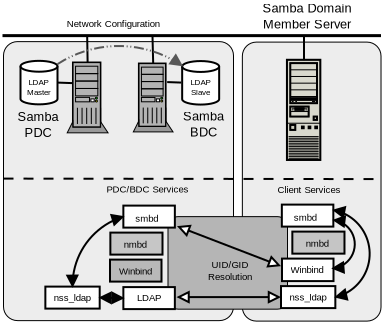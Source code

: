 <?xml version="1.0" encoding="UTF-8"?>
<dia:diagram xmlns:dia="http://www.lysator.liu.se/~alla/dia/">
  <dia:layer name="Background" visible="true">
    <dia:object type="Standard - Box" version="0" id="O0">
      <dia:attribute name="obj_pos">
        <dia:point val="2.075,2.125"/>
      </dia:attribute>
      <dia:attribute name="obj_bb">
        <dia:rectangle val="2.07,2.12;13.58,16.08"/>
      </dia:attribute>
      <dia:attribute name="elem_corner">
        <dia:point val="2.075,2.125"/>
      </dia:attribute>
      <dia:attribute name="elem_width">
        <dia:real val="11.5"/>
      </dia:attribute>
      <dia:attribute name="elem_height">
        <dia:real val="13.95"/>
      </dia:attribute>
      <dia:attribute name="border_width">
        <dia:real val="0.01"/>
      </dia:attribute>
      <dia:attribute name="inner_color">
        <dia:color val="#ededed"/>
      </dia:attribute>
      <dia:attribute name="show_background">
        <dia:boolean val="true"/>
      </dia:attribute>
      <dia:attribute name="corner_radius">
        <dia:real val="0.7"/>
      </dia:attribute>
    </dia:object>
    <dia:object type="Standard - Box" version="0" id="O1">
      <dia:attribute name="obj_pos">
        <dia:point val="14.018,2.15"/>
      </dia:attribute>
      <dia:attribute name="obj_bb">
        <dia:rectangle val="14.012,2.145;20.955,16.105"/>
      </dia:attribute>
      <dia:attribute name="elem_corner">
        <dia:point val="14.018,2.15"/>
      </dia:attribute>
      <dia:attribute name="elem_width">
        <dia:real val="6.933"/>
      </dia:attribute>
      <dia:attribute name="elem_height">
        <dia:real val="13.95"/>
      </dia:attribute>
      <dia:attribute name="border_width">
        <dia:real val="0.01"/>
      </dia:attribute>
      <dia:attribute name="inner_color">
        <dia:color val="#ededed"/>
      </dia:attribute>
      <dia:attribute name="show_background">
        <dia:boolean val="true"/>
      </dia:attribute>
      <dia:attribute name="corner_radius">
        <dia:real val="0.7"/>
      </dia:attribute>
    </dia:object>
    <dia:object type="Standard - Box" version="0" id="O2">
      <dia:attribute name="obj_pos">
        <dia:point val="10.3,10.877"/>
      </dia:attribute>
      <dia:attribute name="obj_bb">
        <dia:rectangle val="10.295,10.872;16.28,15.507"/>
      </dia:attribute>
      <dia:attribute name="elem_corner">
        <dia:point val="10.3,10.877"/>
      </dia:attribute>
      <dia:attribute name="elem_width">
        <dia:real val="5.975"/>
      </dia:attribute>
      <dia:attribute name="elem_height">
        <dia:real val="4.625"/>
      </dia:attribute>
      <dia:attribute name="border_width">
        <dia:real val="0.01"/>
      </dia:attribute>
      <dia:attribute name="inner_color">
        <dia:color val="#b5b5b5"/>
      </dia:attribute>
      <dia:attribute name="show_background">
        <dia:boolean val="true"/>
      </dia:attribute>
      <dia:attribute name="corner_radius">
        <dia:real val="0.5"/>
      </dia:attribute>
    </dia:object>
    <dia:object type="Standard - Line" version="0" id="O3">
      <dia:attribute name="obj_pos">
        <dia:point val="2.025,1.825"/>
      </dia:attribute>
      <dia:attribute name="obj_bb">
        <dia:rectangle val="1.95,1.75;21.025,1.9"/>
      </dia:attribute>
      <dia:attribute name="conn_endpoints">
        <dia:point val="2.025,1.825"/>
        <dia:point val="20.95,1.825"/>
      </dia:attribute>
      <dia:attribute name="numcp">
        <dia:int val="1"/>
      </dia:attribute>
      <dia:attribute name="line_width">
        <dia:real val="0.15"/>
      </dia:attribute>
    </dia:object>
    <dia:object type="Network - General Computer (Tower)" version="0" id="O4">
      <dia:attribute name="obj_pos">
        <dia:point val="5.261,3.161"/>
      </dia:attribute>
      <dia:attribute name="obj_bb">
        <dia:rectangle val="5.252,3.121;7.31,7.578"/>
      </dia:attribute>
      <dia:attribute name="elem_corner">
        <dia:point val="5.261,3.161"/>
      </dia:attribute>
      <dia:attribute name="elem_width">
        <dia:real val="2.04"/>
      </dia:attribute>
      <dia:attribute name="elem_height">
        <dia:real val="3.524"/>
      </dia:attribute>
      <dia:attribute name="show_background">
        <dia:boolean val="true"/>
      </dia:attribute>
      <dia:attribute name="flip_horizontal">
        <dia:boolean val="false"/>
      </dia:attribute>
      <dia:attribute name="flip_vertical">
        <dia:boolean val="false"/>
      </dia:attribute>
      <dia:attribute name="padding">
        <dia:real val="0.354"/>
      </dia:attribute>
      <dia:attribute name="text">
        <dia:composite type="text">
          <dia:attribute name="string">
            <dia:string>##</dia:string>
          </dia:attribute>
          <dia:attribute name="font">
            <dia:font name="Courier"/>
          </dia:attribute>
          <dia:attribute name="height">
            <dia:real val="0.8"/>
          </dia:attribute>
          <dia:attribute name="pos">
            <dia:point val="6.281,7.373"/>
          </dia:attribute>
          <dia:attribute name="color">
            <dia:color val="#000000"/>
          </dia:attribute>
          <dia:attribute name="alignment">
            <dia:enum val="1"/>
          </dia:attribute>
        </dia:composite>
      </dia:attribute>
    </dia:object>
    <dia:object type="Network - General Computer (Tower)" version="0" id="O5">
      <dia:attribute name="obj_pos">
        <dia:point val="8.566,3.212"/>
      </dia:attribute>
      <dia:attribute name="obj_bb">
        <dia:rectangle val="8.558,3.172;10.561,7.532"/>
      </dia:attribute>
      <dia:attribute name="elem_corner">
        <dia:point val="8.566,3.212"/>
      </dia:attribute>
      <dia:attribute name="elem_width">
        <dia:real val="1.985"/>
      </dia:attribute>
      <dia:attribute name="elem_height">
        <dia:real val="3.429"/>
      </dia:attribute>
      <dia:attribute name="show_background">
        <dia:boolean val="true"/>
      </dia:attribute>
      <dia:attribute name="flip_horizontal">
        <dia:boolean val="false"/>
      </dia:attribute>
      <dia:attribute name="flip_vertical">
        <dia:boolean val="false"/>
      </dia:attribute>
      <dia:attribute name="padding">
        <dia:real val="0.354"/>
      </dia:attribute>
      <dia:attribute name="text">
        <dia:composite type="text">
          <dia:attribute name="string">
            <dia:string>##</dia:string>
          </dia:attribute>
          <dia:attribute name="font">
            <dia:font name="Courier"/>
          </dia:attribute>
          <dia:attribute name="height">
            <dia:real val="0.8"/>
          </dia:attribute>
          <dia:attribute name="pos">
            <dia:point val="9.559,7.327"/>
          </dia:attribute>
          <dia:attribute name="color">
            <dia:color val="#000000"/>
          </dia:attribute>
          <dia:attribute name="alignment">
            <dia:enum val="1"/>
          </dia:attribute>
        </dia:composite>
      </dia:attribute>
    </dia:object>
    <dia:object type="Network - A Bigtower PC" version="0" id="O6">
      <dia:attribute name="obj_pos">
        <dia:point val="16.247,3.034"/>
      </dia:attribute>
      <dia:attribute name="obj_bb">
        <dia:rectangle val="16.197,2.984;17.967,8.092"/>
      </dia:attribute>
      <dia:attribute name="elem_corner">
        <dia:point val="16.247,3.034"/>
      </dia:attribute>
      <dia:attribute name="elem_width">
        <dia:real val="1.67"/>
      </dia:attribute>
      <dia:attribute name="elem_height">
        <dia:real val="5.009"/>
      </dia:attribute>
      <dia:attribute name="show_background">
        <dia:boolean val="true"/>
      </dia:attribute>
      <dia:attribute name="flip_horizontal">
        <dia:boolean val="false"/>
      </dia:attribute>
      <dia:attribute name="flip_vertical">
        <dia:boolean val="false"/>
      </dia:attribute>
      <dia:attribute name="padding">
        <dia:real val="0.354"/>
      </dia:attribute>
    </dia:object>
    <dia:object type="Standard - Line" version="0" id="O7">
      <dia:attribute name="obj_pos">
        <dia:point val="17.1,1.85"/>
      </dia:attribute>
      <dia:attribute name="obj_bb">
        <dia:rectangle val="17.05,1.8;17.15,3.1"/>
      </dia:attribute>
      <dia:attribute name="conn_endpoints">
        <dia:point val="17.1,1.85"/>
        <dia:point val="17.1,3.05"/>
      </dia:attribute>
      <dia:attribute name="numcp">
        <dia:int val="1"/>
      </dia:attribute>
    </dia:object>
    <dia:object type="Standard - Line" version="0" id="O8">
      <dia:attribute name="obj_pos">
        <dia:point val="6.258,1.823"/>
      </dia:attribute>
      <dia:attribute name="obj_bb">
        <dia:rectangle val="6.207,1.772;6.331,3.212"/>
      </dia:attribute>
      <dia:attribute name="conn_endpoints">
        <dia:point val="6.258,1.823"/>
        <dia:point val="6.281,3.161"/>
      </dia:attribute>
      <dia:attribute name="numcp">
        <dia:int val="1"/>
      </dia:attribute>
      <dia:connections>
        <dia:connection handle="1" to="O4" connection="0"/>
      </dia:connections>
    </dia:object>
    <dia:object type="Standard - Line" version="0" id="O9">
      <dia:attribute name="obj_pos">
        <dia:point val="9.525,1.85"/>
      </dia:attribute>
      <dia:attribute name="obj_bb">
        <dia:rectangle val="9.474,1.799;9.61,3.264"/>
      </dia:attribute>
      <dia:attribute name="conn_endpoints">
        <dia:point val="9.525,1.85"/>
        <dia:point val="9.559,3.212"/>
      </dia:attribute>
      <dia:attribute name="numcp">
        <dia:int val="1"/>
      </dia:attribute>
      <dia:connections>
        <dia:connection handle="1" to="O5" connection="0"/>
      </dia:connections>
    </dia:object>
    <dia:object type="Network - Storage" version="0" id="O10">
      <dia:attribute name="obj_pos">
        <dia:point val="2.925,3.087"/>
      </dia:attribute>
      <dia:attribute name="obj_bb">
        <dia:rectangle val="2.875,3.037;4.825,6.063"/>
      </dia:attribute>
      <dia:attribute name="elem_corner">
        <dia:point val="2.925,3.087"/>
      </dia:attribute>
      <dia:attribute name="elem_width">
        <dia:real val="1.85"/>
      </dia:attribute>
      <dia:attribute name="elem_height">
        <dia:real val="2.176"/>
      </dia:attribute>
      <dia:attribute name="show_background">
        <dia:boolean val="true"/>
      </dia:attribute>
      <dia:attribute name="flip_horizontal">
        <dia:boolean val="false"/>
      </dia:attribute>
      <dia:attribute name="flip_vertical">
        <dia:boolean val="false"/>
      </dia:attribute>
      <dia:attribute name="padding">
        <dia:real val="0.354"/>
      </dia:attribute>
      <dia:attribute name="text">
        <dia:composite type="text">
          <dia:attribute name="string">
            <dia:string>##</dia:string>
          </dia:attribute>
          <dia:attribute name="font">
            <dia:font name="Courier"/>
          </dia:attribute>
          <dia:attribute name="height">
            <dia:real val="0.8"/>
          </dia:attribute>
          <dia:attribute name="pos">
            <dia:point val="4.013,5.858"/>
          </dia:attribute>
          <dia:attribute name="color">
            <dia:color val="#000000"/>
          </dia:attribute>
          <dia:attribute name="alignment">
            <dia:enum val="1"/>
          </dia:attribute>
        </dia:composite>
      </dia:attribute>
    </dia:object>
    <dia:object type="Network - Storage" version="0" id="O11">
      <dia:attribute name="obj_pos">
        <dia:point val="11.008,3.098"/>
      </dia:attribute>
      <dia:attribute name="obj_bb">
        <dia:rectangle val="10.957,3.047;12.908,6.074"/>
      </dia:attribute>
      <dia:attribute name="elem_corner">
        <dia:point val="11.008,3.098"/>
      </dia:attribute>
      <dia:attribute name="elem_width">
        <dia:real val="1.85"/>
      </dia:attribute>
      <dia:attribute name="elem_height">
        <dia:real val="2.176"/>
      </dia:attribute>
      <dia:attribute name="show_background">
        <dia:boolean val="true"/>
      </dia:attribute>
      <dia:attribute name="flip_horizontal">
        <dia:boolean val="false"/>
      </dia:attribute>
      <dia:attribute name="flip_vertical">
        <dia:boolean val="false"/>
      </dia:attribute>
      <dia:attribute name="padding">
        <dia:real val="0.354"/>
      </dia:attribute>
      <dia:attribute name="text">
        <dia:composite type="text">
          <dia:attribute name="string">
            <dia:string>##</dia:string>
          </dia:attribute>
          <dia:attribute name="font">
            <dia:font name="Courier"/>
          </dia:attribute>
          <dia:attribute name="height">
            <dia:real val="0.8"/>
          </dia:attribute>
          <dia:attribute name="pos">
            <dia:point val="12.096,5.869"/>
          </dia:attribute>
          <dia:attribute name="color">
            <dia:color val="#000000"/>
          </dia:attribute>
          <dia:attribute name="alignment">
            <dia:enum val="1"/>
          </dia:attribute>
        </dia:composite>
      </dia:attribute>
    </dia:object>
    <dia:object type="Standard - Line" version="0" id="O12">
      <dia:attribute name="obj_pos">
        <dia:point val="4.8,4.175"/>
      </dia:attribute>
      <dia:attribute name="obj_bb">
        <dia:rectangle val="4.748,4.123;5.552,4.252"/>
      </dia:attribute>
      <dia:attribute name="conn_endpoints">
        <dia:point val="4.8,4.175"/>
        <dia:point val="5.5,4.2"/>
      </dia:attribute>
      <dia:attribute name="numcp">
        <dia:int val="1"/>
      </dia:attribute>
    </dia:object>
    <dia:object type="Standard - Line" version="0" id="O13">
      <dia:attribute name="obj_pos">
        <dia:point val="10.259,4.149"/>
      </dia:attribute>
      <dia:attribute name="obj_bb">
        <dia:rectangle val="10.207,4.098;11.011,4.226"/>
      </dia:attribute>
      <dia:attribute name="conn_endpoints">
        <dia:point val="10.259,4.149"/>
        <dia:point val="10.959,4.174"/>
      </dia:attribute>
      <dia:attribute name="numcp">
        <dia:int val="1"/>
      </dia:attribute>
    </dia:object>
    <dia:object type="Standard - Text" version="0" id="O14">
      <dia:attribute name="obj_pos">
        <dia:point val="3.85,4.3"/>
      </dia:attribute>
      <dia:attribute name="obj_bb">
        <dia:rectangle val="3.083,3.895;4.617,4.895"/>
      </dia:attribute>
      <dia:attribute name="text">
        <dia:composite type="text">
          <dia:attribute name="string">
            <dia:string>#LDAP
Master#</dia:string>
          </dia:attribute>
          <dia:attribute name="font">
            <dia:font name="Arial"/>
          </dia:attribute>
          <dia:attribute name="height">
            <dia:real val="0.5"/>
          </dia:attribute>
          <dia:attribute name="pos">
            <dia:point val="3.85,4.3"/>
          </dia:attribute>
          <dia:attribute name="color">
            <dia:color val="#000000"/>
          </dia:attribute>
          <dia:attribute name="alignment">
            <dia:enum val="1"/>
          </dia:attribute>
        </dia:composite>
      </dia:attribute>
    </dia:object>
    <dia:object type="Standard - Text" version="0" id="O15">
      <dia:attribute name="obj_pos">
        <dia:point val="11.925,4.3"/>
      </dia:attribute>
      <dia:attribute name="obj_bb">
        <dia:rectangle val="11.281,3.895;12.569,4.895"/>
      </dia:attribute>
      <dia:attribute name="text">
        <dia:composite type="text">
          <dia:attribute name="string">
            <dia:string>#LDAP
Slave#</dia:string>
          </dia:attribute>
          <dia:attribute name="font">
            <dia:font name="Arial"/>
          </dia:attribute>
          <dia:attribute name="height">
            <dia:real val="0.5"/>
          </dia:attribute>
          <dia:attribute name="pos">
            <dia:point val="11.925,4.3"/>
          </dia:attribute>
          <dia:attribute name="color">
            <dia:color val="#000000"/>
          </dia:attribute>
          <dia:attribute name="alignment">
            <dia:enum val="1"/>
          </dia:attribute>
        </dia:composite>
      </dia:attribute>
    </dia:object>
    <dia:object type="Standard - Arc" version="0" id="O16">
      <dia:attribute name="obj_pos">
        <dia:point val="4.775,3.25"/>
      </dia:attribute>
      <dia:attribute name="obj_bb">
        <dia:rectangle val="4.724,2.295;11.056,3.826"/>
      </dia:attribute>
      <dia:attribute name="conn_endpoints">
        <dia:point val="4.775,3.25"/>
        <dia:point val="11,3.325"/>
      </dia:attribute>
      <dia:attribute name="arc_color">
        <dia:color val="#585858"/>
      </dia:attribute>
      <dia:attribute name="curve_distance">
        <dia:real val="-0.942"/>
      </dia:attribute>
      <dia:attribute name="line_style">
        <dia:enum val="3"/>
      </dia:attribute>
      <dia:attribute name="dashlength">
        <dia:real val="0.5"/>
      </dia:attribute>
      <dia:attribute name="end_arrow">
        <dia:enum val="3"/>
      </dia:attribute>
      <dia:attribute name="end_arrow_length">
        <dia:real val="0.5"/>
      </dia:attribute>
      <dia:attribute name="end_arrow_width">
        <dia:real val="0.5"/>
      </dia:attribute>
    </dia:object>
    <dia:object type="Standard - Text" version="0" id="O17">
      <dia:attribute name="obj_pos">
        <dia:point val="3.8,6.1"/>
      </dia:attribute>
      <dia:attribute name="obj_bb">
        <dia:rectangle val="2.53,5.452;5.07,7.052"/>
      </dia:attribute>
      <dia:attribute name="text">
        <dia:composite type="text">
          <dia:attribute name="string">
            <dia:string>#Samba
PDC#</dia:string>
          </dia:attribute>
          <dia:attribute name="font">
            <dia:font name="Arial"/>
          </dia:attribute>
          <dia:attribute name="height">
            <dia:real val="0.8"/>
          </dia:attribute>
          <dia:attribute name="pos">
            <dia:point val="3.8,6.1"/>
          </dia:attribute>
          <dia:attribute name="color">
            <dia:color val="#000000"/>
          </dia:attribute>
          <dia:attribute name="alignment">
            <dia:enum val="1"/>
          </dia:attribute>
        </dia:composite>
      </dia:attribute>
    </dia:object>
    <dia:object type="Standard - Text" version="0" id="O18">
      <dia:attribute name="obj_pos">
        <dia:point val="12.075,6.075"/>
      </dia:attribute>
      <dia:attribute name="obj_bb">
        <dia:rectangle val="10.805,5.427;13.345,7.027"/>
      </dia:attribute>
      <dia:attribute name="text">
        <dia:composite type="text">
          <dia:attribute name="string">
            <dia:string>#Samba
BDC#</dia:string>
          </dia:attribute>
          <dia:attribute name="font">
            <dia:font name="Arial"/>
          </dia:attribute>
          <dia:attribute name="height">
            <dia:real val="0.8"/>
          </dia:attribute>
          <dia:attribute name="pos">
            <dia:point val="12.075,6.075"/>
          </dia:attribute>
          <dia:attribute name="color">
            <dia:color val="#000000"/>
          </dia:attribute>
          <dia:attribute name="alignment">
            <dia:enum val="1"/>
          </dia:attribute>
        </dia:composite>
      </dia:attribute>
    </dia:object>
    <dia:object type="Standard - Text" version="0" id="O19">
      <dia:attribute name="obj_pos">
        <dia:point val="17.25,0.675"/>
      </dia:attribute>
      <dia:attribute name="obj_bb">
        <dia:rectangle val="14.47,0.027;20.03,1.627"/>
      </dia:attribute>
      <dia:attribute name="text">
        <dia:composite type="text">
          <dia:attribute name="string">
            <dia:string>#Samba Domain
Member Server#</dia:string>
          </dia:attribute>
          <dia:attribute name="font">
            <dia:font name="Arial"/>
          </dia:attribute>
          <dia:attribute name="height">
            <dia:real val="0.8"/>
          </dia:attribute>
          <dia:attribute name="pos">
            <dia:point val="17.25,0.675"/>
          </dia:attribute>
          <dia:attribute name="color">
            <dia:color val="#000000"/>
          </dia:attribute>
          <dia:attribute name="alignment">
            <dia:enum val="1"/>
          </dia:attribute>
        </dia:composite>
      </dia:attribute>
    </dia:object>
    <dia:object type="Standard - Line" version="0" id="O20">
      <dia:attribute name="obj_pos">
        <dia:point val="2.075,8.975"/>
      </dia:attribute>
      <dia:attribute name="obj_bb">
        <dia:rectangle val="2.025,8.925;20.95,9.05"/>
      </dia:attribute>
      <dia:attribute name="conn_endpoints">
        <dia:point val="2.075,8.975"/>
        <dia:point val="20.9,9"/>
      </dia:attribute>
      <dia:attribute name="numcp">
        <dia:int val="1"/>
      </dia:attribute>
      <dia:attribute name="line_style">
        <dia:enum val="1"/>
      </dia:attribute>
      <dia:attribute name="dashlength">
        <dia:real val="0.5"/>
      </dia:attribute>
    </dia:object>
    <dia:object type="Standard - Text" version="0" id="O21">
      <dia:attribute name="obj_pos">
        <dia:point val="9.275,9.675"/>
      </dia:attribute>
      <dia:attribute name="obj_bb">
        <dia:rectangle val="6.724,9.189;11.826,9.789"/>
      </dia:attribute>
      <dia:attribute name="text">
        <dia:composite type="text">
          <dia:attribute name="string">
            <dia:string>#PDC/BDC Services#</dia:string>
          </dia:attribute>
          <dia:attribute name="font">
            <dia:font name="Arial"/>
          </dia:attribute>
          <dia:attribute name="height">
            <dia:real val="0.6"/>
          </dia:attribute>
          <dia:attribute name="pos">
            <dia:point val="9.275,9.675"/>
          </dia:attribute>
          <dia:attribute name="color">
            <dia:color val="#000000"/>
          </dia:attribute>
          <dia:attribute name="alignment">
            <dia:enum val="1"/>
          </dia:attribute>
        </dia:composite>
      </dia:attribute>
    </dia:object>
    <dia:object type="Standard - Text" version="0" id="O22">
      <dia:attribute name="obj_pos">
        <dia:point val="7.562,1.395"/>
      </dia:attribute>
      <dia:attribute name="obj_bb">
        <dia:rectangle val="4.567,0.909;10.557,1.509"/>
      </dia:attribute>
      <dia:attribute name="text">
        <dia:composite type="text">
          <dia:attribute name="string">
            <dia:string>#Network Configuration#</dia:string>
          </dia:attribute>
          <dia:attribute name="font">
            <dia:font name="Arial"/>
          </dia:attribute>
          <dia:attribute name="height">
            <dia:real val="0.6"/>
          </dia:attribute>
          <dia:attribute name="pos">
            <dia:point val="7.562,1.395"/>
          </dia:attribute>
          <dia:attribute name="color">
            <dia:color val="#000000"/>
          </dia:attribute>
          <dia:attribute name="alignment">
            <dia:enum val="1"/>
          </dia:attribute>
        </dia:composite>
      </dia:attribute>
    </dia:object>
    <dia:object type="Standard - Box" version="0" id="O23">
      <dia:attribute name="obj_pos">
        <dia:point val="7.4,13.025"/>
      </dia:attribute>
      <dia:attribute name="obj_bb">
        <dia:rectangle val="7.35,12.975;10.025,14.175"/>
      </dia:attribute>
      <dia:attribute name="elem_corner">
        <dia:point val="7.4,13.025"/>
      </dia:attribute>
      <dia:attribute name="elem_width">
        <dia:real val="2.575"/>
      </dia:attribute>
      <dia:attribute name="elem_height">
        <dia:real val="1.1"/>
      </dia:attribute>
      <dia:attribute name="inner_color">
        <dia:color val="#b9b9b9"/>
      </dia:attribute>
      <dia:attribute name="show_background">
        <dia:boolean val="true"/>
      </dia:attribute>
    </dia:object>
    <dia:object type="Standard - Text" version="0" id="O24">
      <dia:attribute name="obj_pos">
        <dia:point val="8.675,13.775"/>
      </dia:attribute>
      <dia:attribute name="obj_bb">
        <dia:rectangle val="7.574,13.289;9.776,13.889"/>
      </dia:attribute>
      <dia:attribute name="text">
        <dia:composite type="text">
          <dia:attribute name="string">
            <dia:string>#Winbind#</dia:string>
          </dia:attribute>
          <dia:attribute name="font">
            <dia:font name="Arial"/>
          </dia:attribute>
          <dia:attribute name="height">
            <dia:real val="0.6"/>
          </dia:attribute>
          <dia:attribute name="pos">
            <dia:point val="8.675,13.775"/>
          </dia:attribute>
          <dia:attribute name="color">
            <dia:color val="#010101"/>
          </dia:attribute>
          <dia:attribute name="alignment">
            <dia:enum val="1"/>
          </dia:attribute>
        </dia:composite>
      </dia:attribute>
    </dia:object>
    <dia:object type="Standard - Box" version="0" id="O25">
      <dia:attribute name="obj_pos">
        <dia:point val="8.068,14.4"/>
      </dia:attribute>
      <dia:attribute name="obj_bb">
        <dia:rectangle val="8.018,14.35;10.693,15.55"/>
      </dia:attribute>
      <dia:attribute name="elem_corner">
        <dia:point val="8.068,14.4"/>
      </dia:attribute>
      <dia:attribute name="elem_width">
        <dia:real val="2.575"/>
      </dia:attribute>
      <dia:attribute name="elem_height">
        <dia:real val="1.1"/>
      </dia:attribute>
      <dia:attribute name="show_background">
        <dia:boolean val="true"/>
      </dia:attribute>
    </dia:object>
    <dia:object type="Standard - Text" version="0" id="O26">
      <dia:attribute name="obj_pos">
        <dia:point val="9.35,15.1"/>
      </dia:attribute>
      <dia:attribute name="obj_bb">
        <dia:rectangle val="8.577,14.614;10.123,15.214"/>
      </dia:attribute>
      <dia:attribute name="text">
        <dia:composite type="text">
          <dia:attribute name="string">
            <dia:string>#LDAP#</dia:string>
          </dia:attribute>
          <dia:attribute name="font">
            <dia:font name="Arial"/>
          </dia:attribute>
          <dia:attribute name="height">
            <dia:real val="0.6"/>
          </dia:attribute>
          <dia:attribute name="pos">
            <dia:point val="9.35,15.1"/>
          </dia:attribute>
          <dia:attribute name="color">
            <dia:color val="#000000"/>
          </dia:attribute>
          <dia:attribute name="alignment">
            <dia:enum val="1"/>
          </dia:attribute>
        </dia:composite>
      </dia:attribute>
    </dia:object>
    <dia:object type="Standard - Box" version="0" id="O27">
      <dia:attribute name="obj_pos">
        <dia:point val="8.068,10.325"/>
      </dia:attribute>
      <dia:attribute name="obj_bb">
        <dia:rectangle val="8.018,10.275;10.693,11.475"/>
      </dia:attribute>
      <dia:attribute name="elem_corner">
        <dia:point val="8.068,10.325"/>
      </dia:attribute>
      <dia:attribute name="elem_width">
        <dia:real val="2.575"/>
      </dia:attribute>
      <dia:attribute name="elem_height">
        <dia:real val="1.1"/>
      </dia:attribute>
      <dia:attribute name="show_background">
        <dia:boolean val="true"/>
      </dia:attribute>
    </dia:object>
    <dia:object type="Standard - Box" version="0" id="O28">
      <dia:attribute name="obj_pos">
        <dia:point val="7.418,11.675"/>
      </dia:attribute>
      <dia:attribute name="obj_bb">
        <dia:rectangle val="7.367,11.625;10.075,12.825"/>
      </dia:attribute>
      <dia:attribute name="elem_corner">
        <dia:point val="7.418,11.675"/>
      </dia:attribute>
      <dia:attribute name="elem_width">
        <dia:real val="2.607"/>
      </dia:attribute>
      <dia:attribute name="elem_height">
        <dia:real val="1.1"/>
      </dia:attribute>
      <dia:attribute name="inner_color">
        <dia:color val="#c6c6c6"/>
      </dia:attribute>
      <dia:attribute name="show_background">
        <dia:boolean val="true"/>
      </dia:attribute>
    </dia:object>
    <dia:object type="Standard - Text" version="0" id="O29">
      <dia:attribute name="obj_pos">
        <dia:point val="9.24,11.136"/>
      </dia:attribute>
      <dia:attribute name="obj_bb">
        <dia:rectangle val="8.499,10.65;9.981,11.25"/>
      </dia:attribute>
      <dia:attribute name="text">
        <dia:composite type="text">
          <dia:attribute name="string">
            <dia:string>#smbd#</dia:string>
          </dia:attribute>
          <dia:attribute name="font">
            <dia:font name="Arial"/>
          </dia:attribute>
          <dia:attribute name="height">
            <dia:real val="0.6"/>
          </dia:attribute>
          <dia:attribute name="pos">
            <dia:point val="9.24,11.136"/>
          </dia:attribute>
          <dia:attribute name="color">
            <dia:color val="#000000"/>
          </dia:attribute>
          <dia:attribute name="alignment">
            <dia:enum val="1"/>
          </dia:attribute>
        </dia:composite>
      </dia:attribute>
    </dia:object>
    <dia:object type="Standard - Text" version="0" id="O30">
      <dia:attribute name="obj_pos">
        <dia:point val="8.658,12.436"/>
      </dia:attribute>
      <dia:attribute name="obj_bb">
        <dia:rectangle val="7.896,11.95;9.42,12.55"/>
      </dia:attribute>
      <dia:attribute name="text">
        <dia:composite type="text">
          <dia:attribute name="string">
            <dia:string>#nmbd#</dia:string>
          </dia:attribute>
          <dia:attribute name="font">
            <dia:font name="Arial"/>
          </dia:attribute>
          <dia:attribute name="height">
            <dia:real val="0.6"/>
          </dia:attribute>
          <dia:attribute name="pos">
            <dia:point val="8.658,12.436"/>
          </dia:attribute>
          <dia:attribute name="color">
            <dia:color val="#000000"/>
          </dia:attribute>
          <dia:attribute name="alignment">
            <dia:enum val="1"/>
          </dia:attribute>
        </dia:composite>
      </dia:attribute>
    </dia:object>
    <dia:object type="Standard - Text" version="0" id="O31">
      <dia:attribute name="obj_pos">
        <dia:point val="17.35,9.7"/>
      </dia:attribute>
      <dia:attribute name="obj_bb">
        <dia:rectangle val="15.329,9.214;19.371,9.814"/>
      </dia:attribute>
      <dia:attribute name="text">
        <dia:composite type="text">
          <dia:attribute name="string">
            <dia:string>#Client Services#</dia:string>
          </dia:attribute>
          <dia:attribute name="font">
            <dia:font name="Arial"/>
          </dia:attribute>
          <dia:attribute name="height">
            <dia:real val="0.6"/>
          </dia:attribute>
          <dia:attribute name="pos">
            <dia:point val="17.35,9.7"/>
          </dia:attribute>
          <dia:attribute name="color">
            <dia:color val="#000000"/>
          </dia:attribute>
          <dia:attribute name="alignment">
            <dia:enum val="1"/>
          </dia:attribute>
        </dia:composite>
      </dia:attribute>
    </dia:object>
    <dia:object type="Standard - Box" version="0" id="O32">
      <dia:attribute name="obj_pos">
        <dia:point val="16,12.975"/>
      </dia:attribute>
      <dia:attribute name="obj_bb">
        <dia:rectangle val="15.95,12.925;18.625,14.15"/>
      </dia:attribute>
      <dia:attribute name="elem_corner">
        <dia:point val="16,12.975"/>
      </dia:attribute>
      <dia:attribute name="elem_width">
        <dia:real val="2.575"/>
      </dia:attribute>
      <dia:attribute name="elem_height">
        <dia:real val="1.125"/>
      </dia:attribute>
      <dia:attribute name="show_background">
        <dia:boolean val="true"/>
      </dia:attribute>
    </dia:object>
    <dia:object type="Standard - Text" version="0" id="O33">
      <dia:attribute name="obj_pos">
        <dia:point val="17.25,13.7"/>
      </dia:attribute>
      <dia:attribute name="obj_bb">
        <dia:rectangle val="16.149,13.214;18.351,13.814"/>
      </dia:attribute>
      <dia:attribute name="text">
        <dia:composite type="text">
          <dia:attribute name="string">
            <dia:string>#Winbind#</dia:string>
          </dia:attribute>
          <dia:attribute name="font">
            <dia:font name="Arial"/>
          </dia:attribute>
          <dia:attribute name="height">
            <dia:real val="0.6"/>
          </dia:attribute>
          <dia:attribute name="pos">
            <dia:point val="17.25,13.7"/>
          </dia:attribute>
          <dia:attribute name="color">
            <dia:color val="#000000"/>
          </dia:attribute>
          <dia:attribute name="alignment">
            <dia:enum val="1"/>
          </dia:attribute>
        </dia:composite>
      </dia:attribute>
    </dia:object>
    <dia:object type="Standard - Box" version="0" id="O34">
      <dia:attribute name="obj_pos">
        <dia:point val="15.992,10.275"/>
      </dia:attribute>
      <dia:attribute name="obj_bb">
        <dia:rectangle val="15.943,10.225;18.617,11.425"/>
      </dia:attribute>
      <dia:attribute name="elem_corner">
        <dia:point val="15.992,10.275"/>
      </dia:attribute>
      <dia:attribute name="elem_width">
        <dia:real val="2.575"/>
      </dia:attribute>
      <dia:attribute name="elem_height">
        <dia:real val="1.1"/>
      </dia:attribute>
      <dia:attribute name="show_background">
        <dia:boolean val="true"/>
      </dia:attribute>
    </dia:object>
    <dia:object type="Standard - Box" version="0" id="O35">
      <dia:attribute name="obj_pos">
        <dia:point val="16.517,11.625"/>
      </dia:attribute>
      <dia:attribute name="obj_bb">
        <dia:rectangle val="16.468,11.575;19.175,12.777"/>
      </dia:attribute>
      <dia:attribute name="elem_corner">
        <dia:point val="16.517,11.625"/>
      </dia:attribute>
      <dia:attribute name="elem_width">
        <dia:real val="2.607"/>
      </dia:attribute>
      <dia:attribute name="elem_height">
        <dia:real val="1.102"/>
      </dia:attribute>
      <dia:attribute name="inner_color">
        <dia:color val="#c5c5c5"/>
      </dia:attribute>
      <dia:attribute name="show_background">
        <dia:boolean val="true"/>
      </dia:attribute>
    </dia:object>
    <dia:object type="Standard - Text" version="0" id="O36">
      <dia:attribute name="obj_pos">
        <dia:point val="17.165,11.086"/>
      </dia:attribute>
      <dia:attribute name="obj_bb">
        <dia:rectangle val="16.424,10.6;17.906,11.2"/>
      </dia:attribute>
      <dia:attribute name="text">
        <dia:composite type="text">
          <dia:attribute name="string">
            <dia:string>#smbd#</dia:string>
          </dia:attribute>
          <dia:attribute name="font">
            <dia:font name="Arial"/>
          </dia:attribute>
          <dia:attribute name="height">
            <dia:real val="0.6"/>
          </dia:attribute>
          <dia:attribute name="pos">
            <dia:point val="17.165,11.086"/>
          </dia:attribute>
          <dia:attribute name="color">
            <dia:color val="#000000"/>
          </dia:attribute>
          <dia:attribute name="alignment">
            <dia:enum val="1"/>
          </dia:attribute>
        </dia:composite>
      </dia:attribute>
    </dia:object>
    <dia:object type="Standard - Text" version="0" id="O37">
      <dia:attribute name="obj_pos">
        <dia:point val="17.758,12.386"/>
      </dia:attribute>
      <dia:attribute name="obj_bb">
        <dia:rectangle val="16.996,11.9;18.52,12.5"/>
      </dia:attribute>
      <dia:attribute name="text">
        <dia:composite type="text">
          <dia:attribute name="string">
            <dia:string>#nmbd#</dia:string>
          </dia:attribute>
          <dia:attribute name="font">
            <dia:font name="Arial"/>
          </dia:attribute>
          <dia:attribute name="height">
            <dia:real val="0.6"/>
          </dia:attribute>
          <dia:attribute name="pos">
            <dia:point val="17.758,12.386"/>
          </dia:attribute>
          <dia:attribute name="color">
            <dia:color val="#000000"/>
          </dia:attribute>
          <dia:attribute name="alignment">
            <dia:enum val="1"/>
          </dia:attribute>
        </dia:composite>
      </dia:attribute>
    </dia:object>
    <dia:object type="Standard - Box" version="0" id="O38">
      <dia:attribute name="obj_pos">
        <dia:point val="15.95,14.35"/>
      </dia:attribute>
      <dia:attribute name="obj_bb">
        <dia:rectangle val="15.9,14.3;18.718,15.5"/>
      </dia:attribute>
      <dia:attribute name="elem_corner">
        <dia:point val="15.95,14.35"/>
      </dia:attribute>
      <dia:attribute name="elem_width">
        <dia:real val="2.717"/>
      </dia:attribute>
      <dia:attribute name="elem_height">
        <dia:real val="1.1"/>
      </dia:attribute>
      <dia:attribute name="show_background">
        <dia:boolean val="true"/>
      </dia:attribute>
    </dia:object>
    <dia:object type="Standard - Text" version="0" id="O39">
      <dia:attribute name="obj_pos">
        <dia:point val="17.3,15.075"/>
      </dia:attribute>
      <dia:attribute name="obj_bb">
        <dia:rectangle val="16.083,14.589;18.517,15.189"/>
      </dia:attribute>
      <dia:attribute name="text">
        <dia:composite type="text">
          <dia:attribute name="string">
            <dia:string>#nss_ldap#</dia:string>
          </dia:attribute>
          <dia:attribute name="font">
            <dia:font name="Arial"/>
          </dia:attribute>
          <dia:attribute name="height">
            <dia:real val="0.6"/>
          </dia:attribute>
          <dia:attribute name="pos">
            <dia:point val="17.3,15.075"/>
          </dia:attribute>
          <dia:attribute name="color">
            <dia:color val="#000000"/>
          </dia:attribute>
          <dia:attribute name="alignment">
            <dia:enum val="1"/>
          </dia:attribute>
        </dia:composite>
      </dia:attribute>
    </dia:object>
    <dia:object type="Standard - Box" version="0" id="O40">
      <dia:attribute name="obj_pos">
        <dia:point val="4.168,14.375"/>
      </dia:attribute>
      <dia:attribute name="obj_bb">
        <dia:rectangle val="4.117,14.325;6.935,15.525"/>
      </dia:attribute>
      <dia:attribute name="elem_corner">
        <dia:point val="4.168,14.375"/>
      </dia:attribute>
      <dia:attribute name="elem_width">
        <dia:real val="2.717"/>
      </dia:attribute>
      <dia:attribute name="elem_height">
        <dia:real val="1.1"/>
      </dia:attribute>
      <dia:attribute name="show_background">
        <dia:boolean val="true"/>
      </dia:attribute>
    </dia:object>
    <dia:object type="Standard - Text" version="0" id="O41">
      <dia:attribute name="obj_pos">
        <dia:point val="5.518,15.1"/>
      </dia:attribute>
      <dia:attribute name="obj_bb">
        <dia:rectangle val="4.3,14.614;6.735,15.214"/>
      </dia:attribute>
      <dia:attribute name="text">
        <dia:composite type="text">
          <dia:attribute name="string">
            <dia:string>#nss_ldap#</dia:string>
          </dia:attribute>
          <dia:attribute name="font">
            <dia:font name="Arial"/>
          </dia:attribute>
          <dia:attribute name="height">
            <dia:real val="0.6"/>
          </dia:attribute>
          <dia:attribute name="pos">
            <dia:point val="5.518,15.1"/>
          </dia:attribute>
          <dia:attribute name="color">
            <dia:color val="#000000"/>
          </dia:attribute>
          <dia:attribute name="alignment">
            <dia:enum val="1"/>
          </dia:attribute>
        </dia:composite>
      </dia:attribute>
    </dia:object>
    <dia:object type="Standard - Arc" version="0" id="O42">
      <dia:attribute name="obj_pos">
        <dia:point val="8.068,10.875"/>
      </dia:attribute>
      <dia:attribute name="obj_bb">
        <dia:rectangle val="5.476,10.541;8.501,14.709"/>
      </dia:attribute>
      <dia:attribute name="conn_endpoints">
        <dia:point val="8.068,10.875"/>
        <dia:point val="5.526,14.375"/>
      </dia:attribute>
      <dia:attribute name="curve_distance">
        <dia:real val="0.72"/>
      </dia:attribute>
      <dia:attribute name="start_arrow">
        <dia:enum val="3"/>
      </dia:attribute>
      <dia:attribute name="start_arrow_length">
        <dia:real val="0.5"/>
      </dia:attribute>
      <dia:attribute name="start_arrow_width">
        <dia:real val="0.5"/>
      </dia:attribute>
      <dia:attribute name="end_arrow">
        <dia:enum val="3"/>
      </dia:attribute>
      <dia:attribute name="end_arrow_length">
        <dia:real val="0.5"/>
      </dia:attribute>
      <dia:attribute name="end_arrow_width">
        <dia:real val="0.5"/>
      </dia:attribute>
      <dia:connections>
        <dia:connection handle="0" to="O27" connection="3"/>
        <dia:connection handle="1" to="O40" connection="1"/>
      </dia:connections>
    </dia:object>
    <dia:object type="Standard - Line" version="0" id="O43">
      <dia:attribute name="obj_pos">
        <dia:point val="6.885,14.925"/>
      </dia:attribute>
      <dia:attribute name="obj_bb">
        <dia:rectangle val="6.824,14.424;8.128,15.451"/>
      </dia:attribute>
      <dia:attribute name="conn_endpoints">
        <dia:point val="6.885,14.925"/>
        <dia:point val="8.068,14.95"/>
      </dia:attribute>
      <dia:attribute name="numcp">
        <dia:int val="1"/>
      </dia:attribute>
      <dia:attribute name="start_arrow">
        <dia:enum val="3"/>
      </dia:attribute>
      <dia:attribute name="start_arrow_length">
        <dia:real val="0.5"/>
      </dia:attribute>
      <dia:attribute name="start_arrow_width">
        <dia:real val="0.5"/>
      </dia:attribute>
      <dia:attribute name="end_arrow">
        <dia:enum val="3"/>
      </dia:attribute>
      <dia:attribute name="end_arrow_length">
        <dia:real val="0.5"/>
      </dia:attribute>
      <dia:attribute name="end_arrow_width">
        <dia:real val="0.5"/>
      </dia:attribute>
      <dia:connections>
        <dia:connection handle="0" to="O40" connection="4"/>
        <dia:connection handle="1" to="O25" connection="3"/>
      </dia:connections>
    </dia:object>
    <dia:object type="Standard - Arc" version="0" id="O44">
      <dia:attribute name="obj_pos">
        <dia:point val="18.575,11.05"/>
      </dia:attribute>
      <dia:attribute name="obj_bb">
        <dia:rectangle val="18.024,10.99;19.689,13.523"/>
      </dia:attribute>
      <dia:attribute name="conn_endpoints">
        <dia:point val="18.575,11.05"/>
        <dia:point val="18.525,13.463"/>
      </dia:attribute>
      <dia:attribute name="curve_distance">
        <dia:real val="-1.089"/>
      </dia:attribute>
      <dia:attribute name="start_arrow">
        <dia:enum val="3"/>
      </dia:attribute>
      <dia:attribute name="start_arrow_length">
        <dia:real val="0.5"/>
      </dia:attribute>
      <dia:attribute name="start_arrow_width">
        <dia:real val="0.5"/>
      </dia:attribute>
      <dia:attribute name="end_arrow">
        <dia:enum val="3"/>
      </dia:attribute>
      <dia:attribute name="end_arrow_length">
        <dia:real val="0.5"/>
      </dia:attribute>
      <dia:attribute name="end_arrow_width">
        <dia:real val="0.5"/>
      </dia:attribute>
    </dia:object>
    <dia:object type="Standard - Arc" version="0" id="O45">
      <dia:attribute name="obj_pos">
        <dia:point val="18.568,10.55"/>
      </dia:attribute>
      <dia:attribute name="obj_bb">
        <dia:rectangle val="18.067,10.489;20.432,14.961"/>
      </dia:attribute>
      <dia:attribute name="conn_endpoints">
        <dia:point val="18.568,10.55"/>
        <dia:point val="18.668,14.9"/>
      </dia:attribute>
      <dia:attribute name="curve_distance">
        <dia:real val="-1.765"/>
      </dia:attribute>
      <dia:attribute name="start_arrow">
        <dia:enum val="3"/>
      </dia:attribute>
      <dia:attribute name="start_arrow_length">
        <dia:real val="0.5"/>
      </dia:attribute>
      <dia:attribute name="start_arrow_width">
        <dia:real val="0.5"/>
      </dia:attribute>
      <dia:attribute name="end_arrow">
        <dia:enum val="3"/>
      </dia:attribute>
      <dia:attribute name="end_arrow_length">
        <dia:real val="0.5"/>
      </dia:attribute>
      <dia:attribute name="end_arrow_width">
        <dia:real val="0.5"/>
      </dia:attribute>
      <dia:connections>
        <dia:connection handle="1" to="O38" connection="4"/>
      </dia:connections>
    </dia:object>
    <dia:object type="Standard - Line" version="0" id="O46">
      <dia:attribute name="obj_pos">
        <dia:point val="15.95,14.9"/>
      </dia:attribute>
      <dia:attribute name="obj_bb">
        <dia:rectangle val="10.675,14.4;16,15.4"/>
      </dia:attribute>
      <dia:attribute name="conn_endpoints">
        <dia:point val="15.95,14.9"/>
        <dia:point val="10.725,14.9"/>
      </dia:attribute>
      <dia:attribute name="numcp">
        <dia:int val="1"/>
      </dia:attribute>
      <dia:attribute name="start_arrow">
        <dia:enum val="2"/>
      </dia:attribute>
      <dia:attribute name="start_arrow_length">
        <dia:real val="0.5"/>
      </dia:attribute>
      <dia:attribute name="start_arrow_width">
        <dia:real val="0.5"/>
      </dia:attribute>
      <dia:attribute name="end_arrow">
        <dia:enum val="2"/>
      </dia:attribute>
      <dia:attribute name="end_arrow_length">
        <dia:real val="0.5"/>
      </dia:attribute>
      <dia:attribute name="end_arrow_width">
        <dia:real val="0.5"/>
      </dia:attribute>
      <dia:connections>
        <dia:connection handle="0" to="O38" connection="3"/>
      </dia:connections>
    </dia:object>
    <dia:object type="Standard - Line" version="0" id="O47">
      <dia:attribute name="obj_pos">
        <dia:point val="10.75,11.352"/>
      </dia:attribute>
      <dia:attribute name="obj_bb">
        <dia:rectangle val="10.524,10.867;16.176,13.837"/>
      </dia:attribute>
      <dia:attribute name="conn_endpoints">
        <dia:point val="10.75,11.352"/>
        <dia:point val="15.95,13.352"/>
      </dia:attribute>
      <dia:attribute name="numcp">
        <dia:int val="1"/>
      </dia:attribute>
      <dia:attribute name="start_arrow">
        <dia:enum val="2"/>
      </dia:attribute>
      <dia:attribute name="start_arrow_length">
        <dia:real val="0.5"/>
      </dia:attribute>
      <dia:attribute name="start_arrow_width">
        <dia:real val="0.5"/>
      </dia:attribute>
      <dia:attribute name="end_arrow">
        <dia:enum val="2"/>
      </dia:attribute>
      <dia:attribute name="end_arrow_length">
        <dia:real val="0.5"/>
      </dia:attribute>
      <dia:attribute name="end_arrow_width">
        <dia:real val="0.5"/>
      </dia:attribute>
    </dia:object>
    <dia:object type="Standard - Text" version="0" id="O48">
      <dia:attribute name="obj_pos">
        <dia:point val="13.4,13.45"/>
      </dia:attribute>
      <dia:attribute name="obj_bb">
        <dia:rectangle val="11.961,12.964;14.839,14.164"/>
      </dia:attribute>
      <dia:attribute name="text">
        <dia:composite type="text">
          <dia:attribute name="string">
            <dia:string>#UID/GID
Resolution#</dia:string>
          </dia:attribute>
          <dia:attribute name="font">
            <dia:font name="Arial"/>
          </dia:attribute>
          <dia:attribute name="height">
            <dia:real val="0.6"/>
          </dia:attribute>
          <dia:attribute name="pos">
            <dia:point val="13.4,13.45"/>
          </dia:attribute>
          <dia:attribute name="color">
            <dia:color val="#000000"/>
          </dia:attribute>
          <dia:attribute name="alignment">
            <dia:enum val="1"/>
          </dia:attribute>
        </dia:composite>
      </dia:attribute>
    </dia:object>
  </dia:layer>
</dia:diagram>
